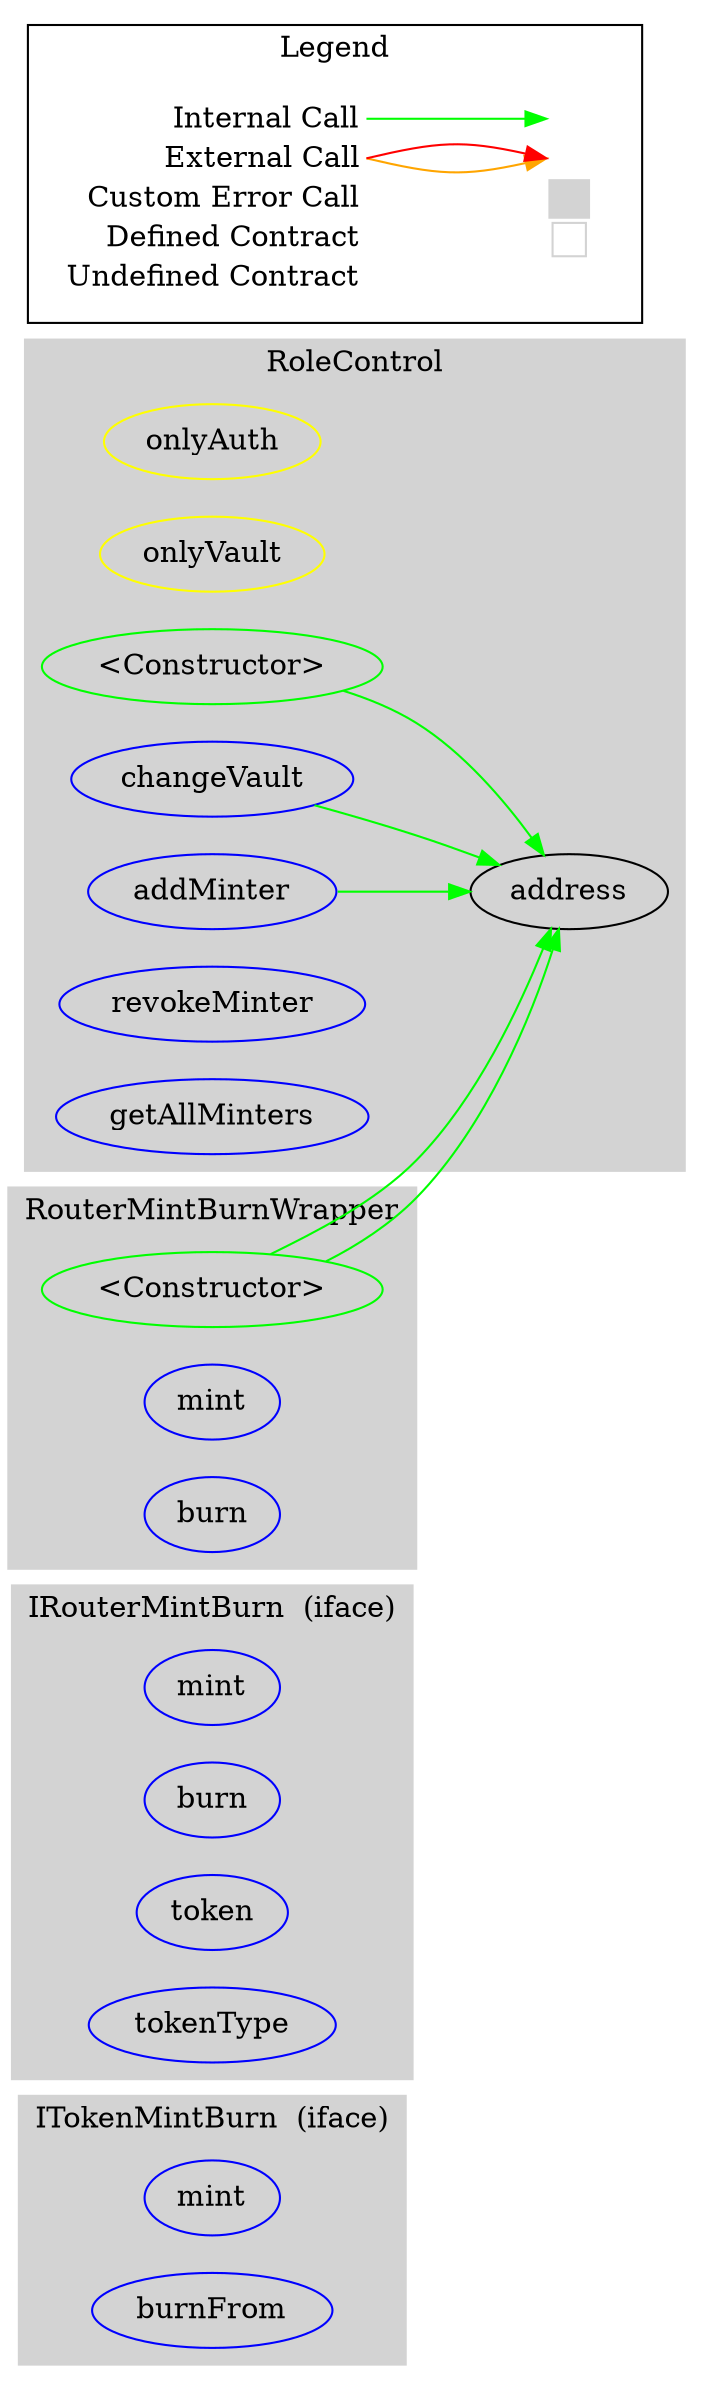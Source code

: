 digraph G {
  graph [ ratio = "auto", page = "100", compound =true ];
subgraph "clusterITokenMintBurn" {
  graph [ label = "ITokenMintBurn  (iface)", color = "lightgray", style = "filled", bgcolor = "lightgray" ];
  "ITokenMintBurn.mint" [ label = "mint", color = "blue" ];
  "ITokenMintBurn.burnFrom" [ label = "burnFrom", color = "blue" ];
}

subgraph "clusterIRouterMintBurn" {
  graph [ label = "IRouterMintBurn  (iface)", color = "lightgray", style = "filled", bgcolor = "lightgray" ];
  "IRouterMintBurn.mint" [ label = "mint", color = "blue" ];
  "IRouterMintBurn.burn" [ label = "burn", color = "blue" ];
  "IRouterMintBurn.token" [ label = "token", color = "blue" ];
  "IRouterMintBurn.tokenType" [ label = "tokenType", color = "blue" ];
}

subgraph "clusterRoleControl" {
  graph [ label = "RoleControl", color = "lightgray", style = "filled", bgcolor = "lightgray" ];
  "RoleControl.onlyAuth" [ label = "onlyAuth", color = "yellow" ];
  "RoleControl.onlyVault" [ label = "onlyVault", color = "yellow" ];
  "RoleControl.<Constructor>" [ label = "<Constructor>", color = "green" ];
  "RoleControl.changeVault" [ label = "changeVault", color = "blue" ];
  "RoleControl.addMinter" [ label = "addMinter", color = "blue" ];
  "RoleControl.revokeMinter" [ label = "revokeMinter", color = "blue" ];
  "RoleControl.getAllMinters" [ label = "getAllMinters", color = "blue" ];
  "RoleControl.address" [ label = "address" ];
}

subgraph "clusterRouterMintBurnWrapper" {
  graph [ label = "RouterMintBurnWrapper", color = "lightgray", style = "filled", bgcolor = "lightgray" ];
  "RouterMintBurnWrapper.<Constructor>" [ label = "<Constructor>", color = "green" ];
  "RouterMintBurnWrapper.mint" [ label = "mint", color = "blue" ];
  "RouterMintBurnWrapper.burn" [ label = "burn", color = "blue" ];
}

  "RoleControl.<Constructor>";
  "RoleControl.address";
  "RoleControl.changeVault";
  "RoleControl.addMinter";
  "RouterMintBurnWrapper.<Constructor>";
  "RoleControl.<Constructor>" -> "RoleControl.address" [ color = "green" ];
  "RoleControl.changeVault" -> "RoleControl.address" [ color = "green" ];
  "RoleControl.addMinter" -> "RoleControl.address" [ color = "green" ];
  "RouterMintBurnWrapper.<Constructor>" -> "RoleControl.address" [ color = "green" ];
  "RouterMintBurnWrapper.<Constructor>" -> "RoleControl.address" [ color = "green" ];


rankdir=LR
node [shape=plaintext]
subgraph cluster_01 { 
label = "Legend";
key [label=<<table border="0" cellpadding="2" cellspacing="0" cellborder="0">
  <tr><td align="right" port="i1">Internal Call</td></tr>
  <tr><td align="right" port="i2">External Call</td></tr>
  <tr><td align="right" port="i2">Custom Error Call</td></tr>
  <tr><td align="right" port="i3">Defined Contract</td></tr>
  <tr><td align="right" port="i4">Undefined Contract</td></tr>
  </table>>]
key2 [label=<<table border="0" cellpadding="2" cellspacing="0" cellborder="0">
  <tr><td port="i1">&nbsp;&nbsp;&nbsp;</td></tr>
  <tr><td port="i2">&nbsp;&nbsp;&nbsp;</td></tr>
  <tr><td port="i3" bgcolor="lightgray">&nbsp;&nbsp;&nbsp;</td></tr>
  <tr><td port="i4">
    <table border="1" cellborder="0" cellspacing="0" cellpadding="7" color="lightgray">
      <tr>
       <td></td>
      </tr>
     </table>
  </td></tr>
  </table>>]
key:i1:e -> key2:i1:w [color="green"]
key:i2:e -> key2:i2:w [color="orange"]
key:i2:e -> key2:i2:w [color="red"]
}
}


